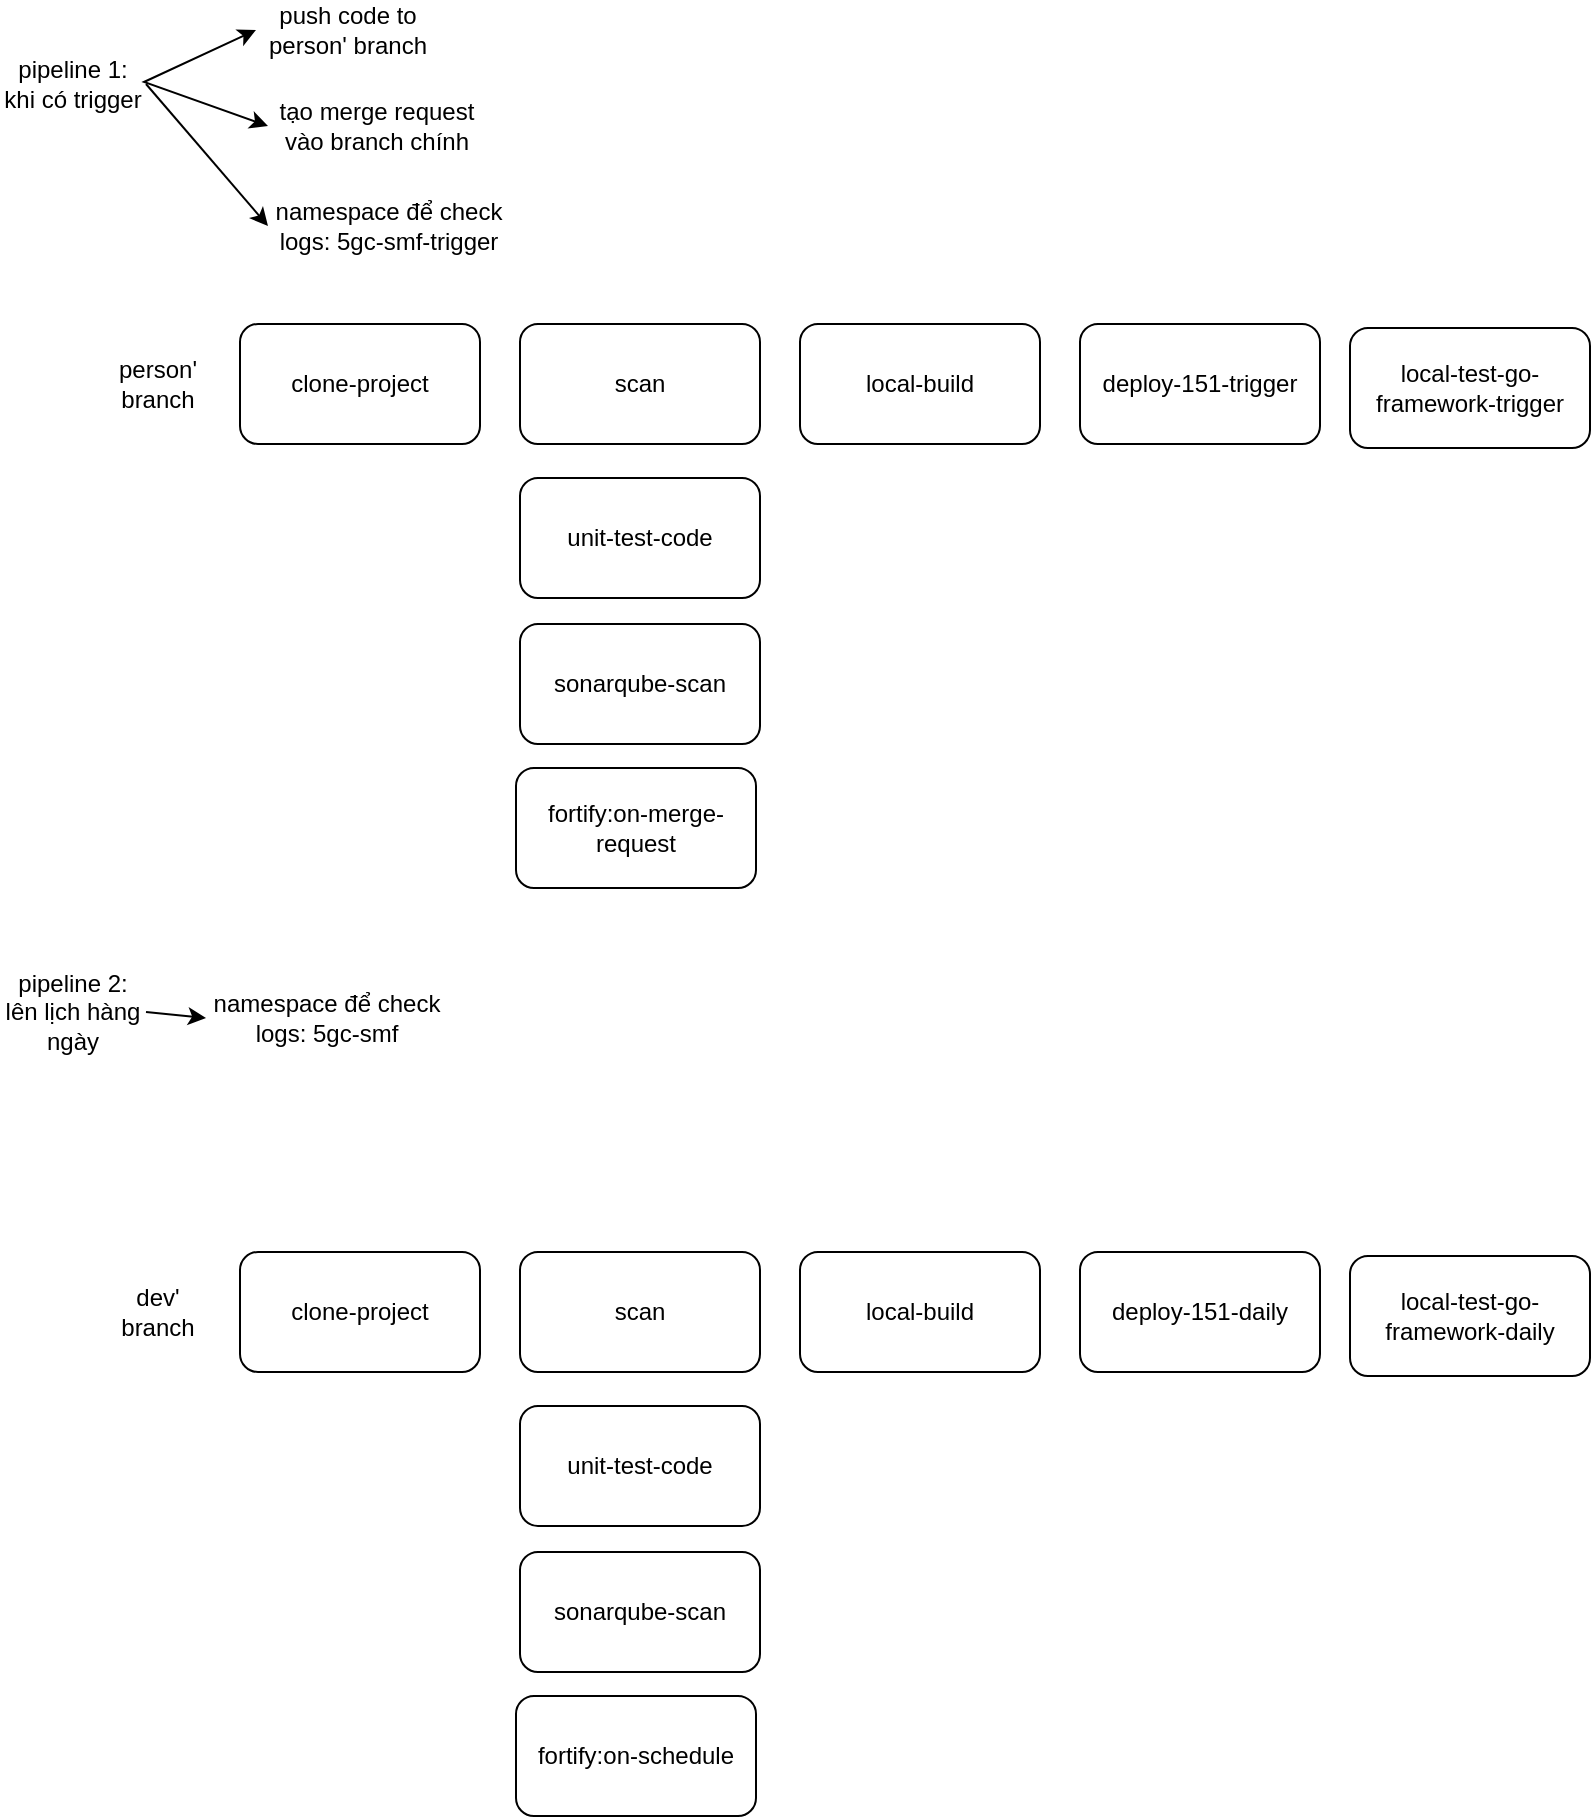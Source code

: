 <mxfile version="22.1.18" type="github">
  <diagram name="Trang-1" id="oaW-5a-gu5Xrpvbmgl1f">
    <mxGraphModel dx="916" dy="780" grid="0" gridSize="10" guides="1" tooltips="1" connect="1" arrows="1" fold="1" page="1" pageScale="1" pageWidth="10000" pageHeight="10000" math="0" shadow="0">
      <root>
        <mxCell id="0" />
        <mxCell id="1" parent="0" />
        <mxCell id="QOvyY-45LAZgzh1bzRz5-2" value="clone-project" style="rounded=1;whiteSpace=wrap;html=1;" vertex="1" parent="1">
          <mxGeometry x="161" y="316" width="120" height="60" as="geometry" />
        </mxCell>
        <mxCell id="QOvyY-45LAZgzh1bzRz5-3" value="person&#39; branch" style="text;html=1;strokeColor=none;fillColor=none;align=center;verticalAlign=middle;whiteSpace=wrap;rounded=0;" vertex="1" parent="1">
          <mxGeometry x="90" y="331" width="60" height="30" as="geometry" />
        </mxCell>
        <mxCell id="QOvyY-45LAZgzh1bzRz5-4" value="scan" style="rounded=1;whiteSpace=wrap;html=1;" vertex="1" parent="1">
          <mxGeometry x="301" y="316" width="120" height="60" as="geometry" />
        </mxCell>
        <mxCell id="QOvyY-45LAZgzh1bzRz5-5" value="sonarqube-scan" style="rounded=1;whiteSpace=wrap;html=1;" vertex="1" parent="1">
          <mxGeometry x="301" y="466" width="120" height="60" as="geometry" />
        </mxCell>
        <mxCell id="QOvyY-45LAZgzh1bzRz5-6" value="unit-test-code" style="rounded=1;whiteSpace=wrap;html=1;" vertex="1" parent="1">
          <mxGeometry x="301" y="393" width="120" height="60" as="geometry" />
        </mxCell>
        <mxCell id="QOvyY-45LAZgzh1bzRz5-7" value="fortify:on-merge-request" style="rounded=1;whiteSpace=wrap;html=1;" vertex="1" parent="1">
          <mxGeometry x="299" y="538" width="120" height="60" as="geometry" />
        </mxCell>
        <mxCell id="QOvyY-45LAZgzh1bzRz5-8" value="local-build" style="rounded=1;whiteSpace=wrap;html=1;" vertex="1" parent="1">
          <mxGeometry x="441" y="316" width="120" height="60" as="geometry" />
        </mxCell>
        <mxCell id="QOvyY-45LAZgzh1bzRz5-9" value="deploy-151-trigger" style="rounded=1;whiteSpace=wrap;html=1;" vertex="1" parent="1">
          <mxGeometry x="581" y="316" width="120" height="60" as="geometry" />
        </mxCell>
        <mxCell id="QOvyY-45LAZgzh1bzRz5-10" value="local-test-go-framework-trigger" style="rounded=1;whiteSpace=wrap;html=1;" vertex="1" parent="1">
          <mxGeometry x="716" y="318" width="120" height="60" as="geometry" />
        </mxCell>
        <mxCell id="QOvyY-45LAZgzh1bzRz5-11" value="push code to person&#39; branch" style="text;html=1;strokeColor=none;fillColor=none;align=center;verticalAlign=middle;whiteSpace=wrap;rounded=0;" vertex="1" parent="1">
          <mxGeometry x="169" y="154" width="92" height="30" as="geometry" />
        </mxCell>
        <mxCell id="QOvyY-45LAZgzh1bzRz5-12" value="tạo merge request vào branch chính" style="text;html=1;strokeColor=none;fillColor=none;align=center;verticalAlign=middle;whiteSpace=wrap;rounded=0;" vertex="1" parent="1">
          <mxGeometry x="175" y="202" width="109" height="30" as="geometry" />
        </mxCell>
        <mxCell id="QOvyY-45LAZgzh1bzRz5-13" value="" style="endArrow=classic;startArrow=classic;html=1;rounded=0;entryX=0;entryY=0.5;entryDx=0;entryDy=0;exitX=0;exitY=0.5;exitDx=0;exitDy=0;" edge="1" parent="1" source="QOvyY-45LAZgzh1bzRz5-12" target="QOvyY-45LAZgzh1bzRz5-11">
          <mxGeometry width="50" height="50" relative="1" as="geometry">
            <mxPoint x="410" y="426" as="sourcePoint" />
            <mxPoint x="460" y="376" as="targetPoint" />
            <Array as="points">
              <mxPoint x="113" y="195" />
            </Array>
          </mxGeometry>
        </mxCell>
        <mxCell id="QOvyY-45LAZgzh1bzRz5-14" value="pipeline 1: khi có trigger" style="text;html=1;strokeColor=none;fillColor=none;align=center;verticalAlign=middle;whiteSpace=wrap;rounded=0;" vertex="1" parent="1">
          <mxGeometry x="41" y="181" width="73" height="30" as="geometry" />
        </mxCell>
        <mxCell id="QOvyY-45LAZgzh1bzRz5-15" value="clone-project" style="rounded=1;whiteSpace=wrap;html=1;" vertex="1" parent="1">
          <mxGeometry x="161" y="780" width="120" height="60" as="geometry" />
        </mxCell>
        <mxCell id="QOvyY-45LAZgzh1bzRz5-16" value="dev&#39; branch" style="text;html=1;strokeColor=none;fillColor=none;align=center;verticalAlign=middle;whiteSpace=wrap;rounded=0;" vertex="1" parent="1">
          <mxGeometry x="90" y="795" width="60" height="30" as="geometry" />
        </mxCell>
        <mxCell id="QOvyY-45LAZgzh1bzRz5-17" value="scan" style="rounded=1;whiteSpace=wrap;html=1;" vertex="1" parent="1">
          <mxGeometry x="301" y="780" width="120" height="60" as="geometry" />
        </mxCell>
        <mxCell id="QOvyY-45LAZgzh1bzRz5-18" value="sonarqube-scan" style="rounded=1;whiteSpace=wrap;html=1;" vertex="1" parent="1">
          <mxGeometry x="301" y="930" width="120" height="60" as="geometry" />
        </mxCell>
        <mxCell id="QOvyY-45LAZgzh1bzRz5-19" value="unit-test-code" style="rounded=1;whiteSpace=wrap;html=1;" vertex="1" parent="1">
          <mxGeometry x="301" y="857" width="120" height="60" as="geometry" />
        </mxCell>
        <mxCell id="QOvyY-45LAZgzh1bzRz5-20" value="fortify:on-schedule" style="rounded=1;whiteSpace=wrap;html=1;" vertex="1" parent="1">
          <mxGeometry x="299" y="1002" width="120" height="60" as="geometry" />
        </mxCell>
        <mxCell id="QOvyY-45LAZgzh1bzRz5-21" value="local-build" style="rounded=1;whiteSpace=wrap;html=1;" vertex="1" parent="1">
          <mxGeometry x="441" y="780" width="120" height="60" as="geometry" />
        </mxCell>
        <mxCell id="QOvyY-45LAZgzh1bzRz5-22" value="deploy-151-daily" style="rounded=1;whiteSpace=wrap;html=1;" vertex="1" parent="1">
          <mxGeometry x="581" y="780" width="120" height="60" as="geometry" />
        </mxCell>
        <mxCell id="QOvyY-45LAZgzh1bzRz5-23" value="local-test-go-framework-daily" style="rounded=1;whiteSpace=wrap;html=1;" vertex="1" parent="1">
          <mxGeometry x="716" y="782" width="120" height="60" as="geometry" />
        </mxCell>
        <mxCell id="QOvyY-45LAZgzh1bzRz5-27" value="pipeline 2: lên lịch hàng ngày" style="text;html=1;strokeColor=none;fillColor=none;align=center;verticalAlign=middle;whiteSpace=wrap;rounded=0;" vertex="1" parent="1">
          <mxGeometry x="41" y="645" width="73" height="30" as="geometry" />
        </mxCell>
        <mxCell id="QOvyY-45LAZgzh1bzRz5-28" value="namespace để check logs: 5gc-smf-trigger" style="text;html=1;strokeColor=none;fillColor=none;align=center;verticalAlign=middle;whiteSpace=wrap;rounded=0;" vertex="1" parent="1">
          <mxGeometry x="175" y="252" width="121" height="30" as="geometry" />
        </mxCell>
        <mxCell id="QOvyY-45LAZgzh1bzRz5-30" value="" style="endArrow=classic;html=1;rounded=0;exitX=1;exitY=0.5;exitDx=0;exitDy=0;entryX=0;entryY=0.5;entryDx=0;entryDy=0;" edge="1" parent="1" source="QOvyY-45LAZgzh1bzRz5-14" target="QOvyY-45LAZgzh1bzRz5-28">
          <mxGeometry width="50" height="50" relative="1" as="geometry">
            <mxPoint x="410" y="526" as="sourcePoint" />
            <mxPoint x="460" y="476" as="targetPoint" />
          </mxGeometry>
        </mxCell>
        <mxCell id="QOvyY-45LAZgzh1bzRz5-33" value="namespace để check logs: 5gc-smf" style="text;html=1;strokeColor=none;fillColor=none;align=center;verticalAlign=middle;whiteSpace=wrap;rounded=0;" vertex="1" parent="1">
          <mxGeometry x="144" y="648" width="121" height="30" as="geometry" />
        </mxCell>
        <mxCell id="QOvyY-45LAZgzh1bzRz5-34" value="" style="endArrow=classic;html=1;rounded=0;exitX=1;exitY=0.5;exitDx=0;exitDy=0;entryX=0;entryY=0.5;entryDx=0;entryDy=0;" edge="1" parent="1" target="QOvyY-45LAZgzh1bzRz5-33" source="QOvyY-45LAZgzh1bzRz5-27">
          <mxGeometry width="50" height="50" relative="1" as="geometry">
            <mxPoint x="83" y="592" as="sourcePoint" />
            <mxPoint x="429" y="872" as="targetPoint" />
          </mxGeometry>
        </mxCell>
      </root>
    </mxGraphModel>
  </diagram>
</mxfile>
